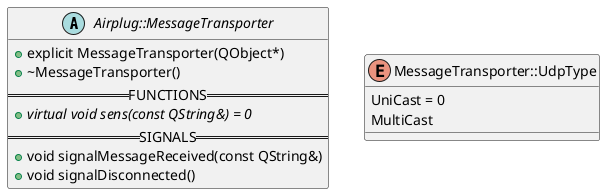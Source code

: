 @startuml(id=transportersMessage)

' ==== MessageTransporter ====
abstract class Airplug::MessageTransporter {
  +explicit MessageTransporter(QObject*)
  +~MessageTransporter()
  ==FUNCTIONS==
  +{abstract}virtual void sens(const QString&) = 0
  ==SIGNALS==
  +void signalMessageReceived(const QString&)
  +void signalDisconnected()
}

enum MessageTransporter::UdpType {
  UniCast = 0
  MultiCast
}

@enduml

@startuml(id=transportersStd)

' ==== StdTransporter ====
class Airplug::StdTransporter {
  +explicit StdTransporter(QObject*)
  +~StdTransporter()
  ==FUNCTIONS==
  +void send(const QString&) override
  ==SLOTS==
  -void slotMessageArrive()
  ==ATTRIBUTES==
  -class Private
  -Private* d
}

class StdTransporter::Private {
  +Private()
  +~Private()
  ==ATTRIBUTES==
  +QSocketNotifier* notifier
}

@enduml

@startuml(id=transportersUdp)

' ==== UdpTransporter ====
class Airplug::UdpTransporter {
  +explicit UdpTransporter(const QString&, int, UdpType, QObject*)
  +~UdpTransporter()
  ==FUNCTIONS==
  +void send(const QString&) override
  ==SLOTS==
  -void slotMessageArrive()
  ==ATTRIBUTES==
  -class Private
  -Private* d
}

class UdpTransporter::Private {
  +Private()
  +~Private()
  ==ATTRIBUTES==
  +QUdpSocket* socket
  +QHostAddress host
  +int port
}

@enduml

@startuml(id=transportersLinks)

namespace Airplug {
  MessageTransporter o-- MessageTransporter::UdpType
  MessageTransporter <|- StdTransporter
  MessageTransporter <|- UdpTransporter

  StdTransporter *-- StdTransporter::Private
  UdpTransporter *-- UdpTransporter::Private
}

@enduml
